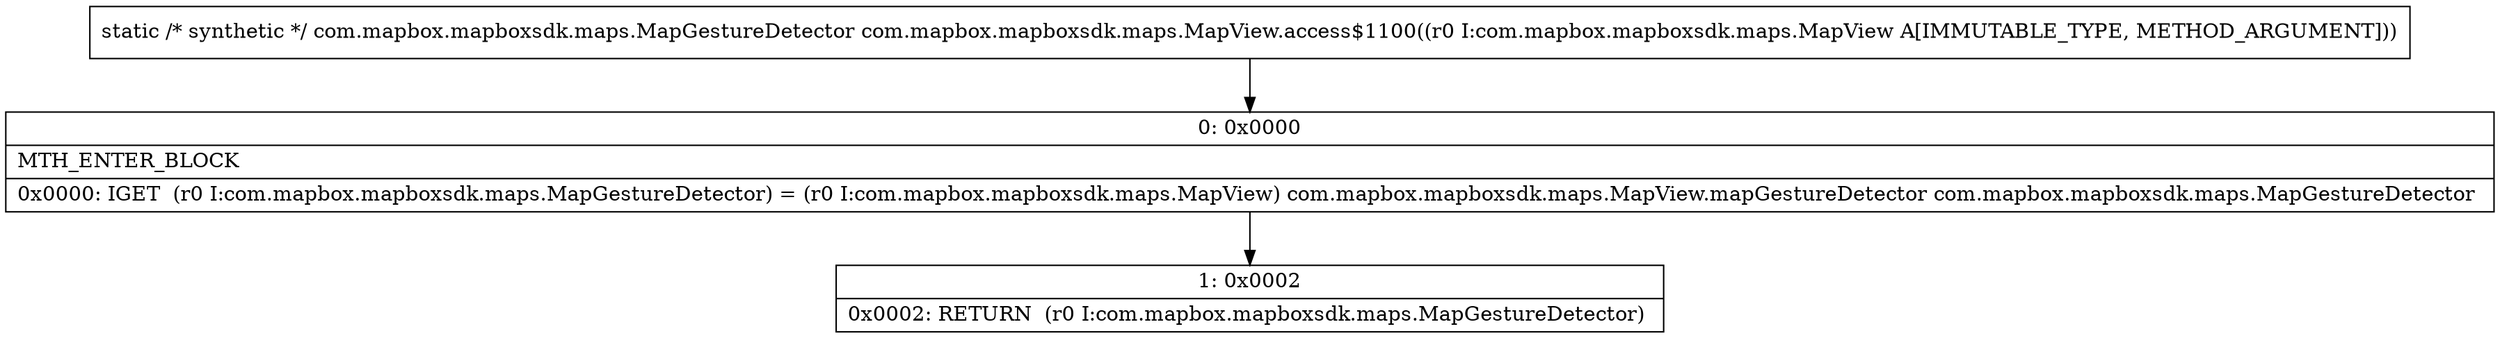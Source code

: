 digraph "CFG forcom.mapbox.mapboxsdk.maps.MapView.access$1100(Lcom\/mapbox\/mapboxsdk\/maps\/MapView;)Lcom\/mapbox\/mapboxsdk\/maps\/MapGestureDetector;" {
Node_0 [shape=record,label="{0\:\ 0x0000|MTH_ENTER_BLOCK\l|0x0000: IGET  (r0 I:com.mapbox.mapboxsdk.maps.MapGestureDetector) = (r0 I:com.mapbox.mapboxsdk.maps.MapView) com.mapbox.mapboxsdk.maps.MapView.mapGestureDetector com.mapbox.mapboxsdk.maps.MapGestureDetector \l}"];
Node_1 [shape=record,label="{1\:\ 0x0002|0x0002: RETURN  (r0 I:com.mapbox.mapboxsdk.maps.MapGestureDetector) \l}"];
MethodNode[shape=record,label="{static \/* synthetic *\/ com.mapbox.mapboxsdk.maps.MapGestureDetector com.mapbox.mapboxsdk.maps.MapView.access$1100((r0 I:com.mapbox.mapboxsdk.maps.MapView A[IMMUTABLE_TYPE, METHOD_ARGUMENT])) }"];
MethodNode -> Node_0;
Node_0 -> Node_1;
}

